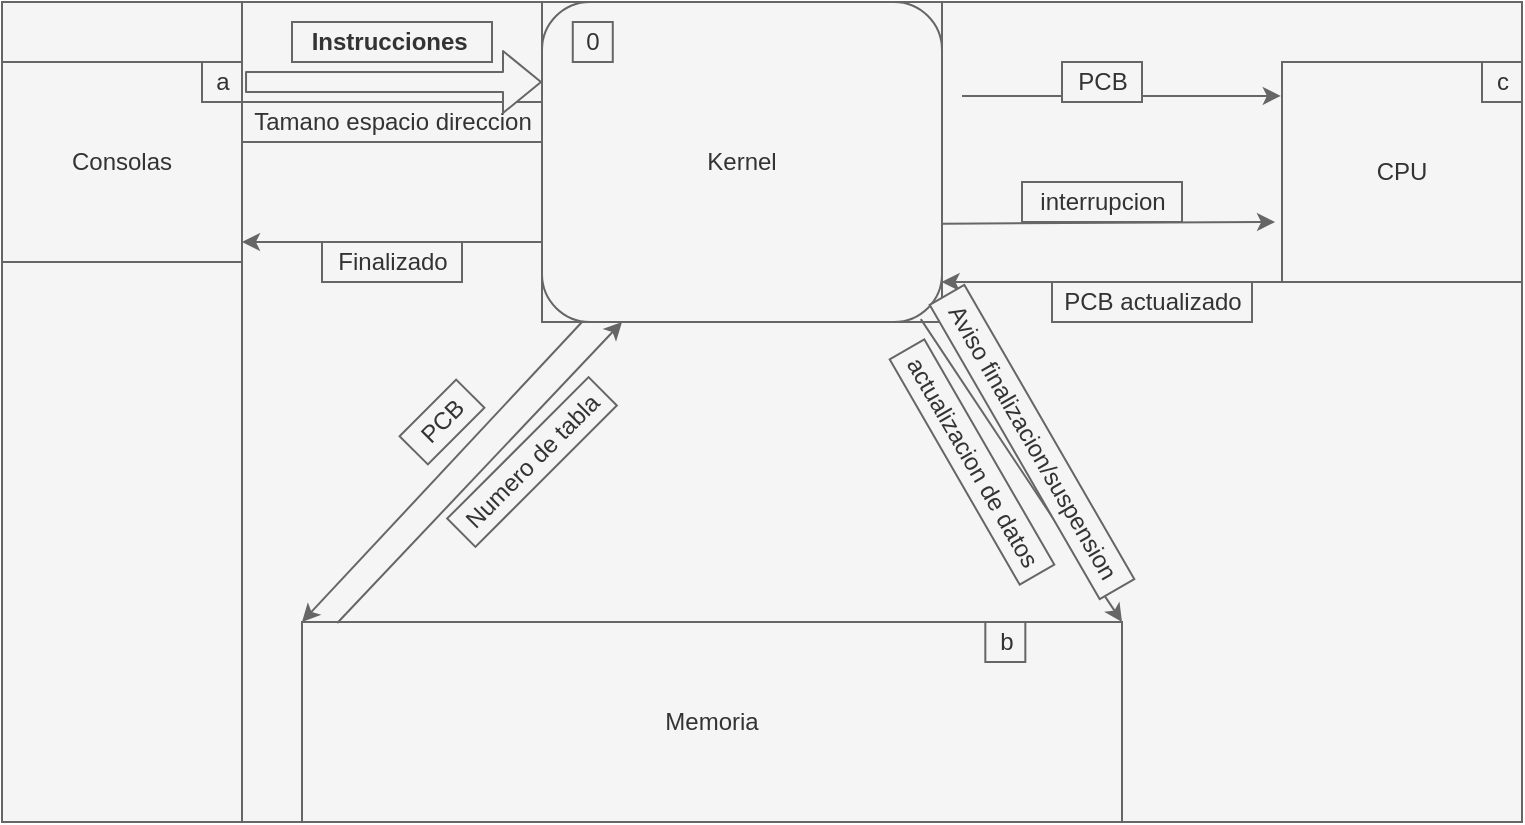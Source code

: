 <mxfile>
    <diagram id="QlLRnJXH2-OlNmKPxZ5u" name="Page-1">
        <mxGraphModel dx="829" dy="677" grid="1" gridSize="10" guides="1" tooltips="1" connect="1" arrows="1" fold="1" page="1" pageScale="1" pageWidth="850" pageHeight="1100" math="0" shadow="0">
            <root>
                <mxCell id="0"/>
                <mxCell id="1" parent="0"/>
                <mxCell id="55" value="" style="group;fillColor=#f5f5f5;fontColor=#333333;strokeColor=#666666;" vertex="1" connectable="0" parent="1">
                    <mxGeometry x="80" y="290" width="760" height="410" as="geometry"/>
                </mxCell>
                <mxCell id="14" value="" style="group;fillColor=#f5f5f5;fontColor=#333333;strokeColor=#666666;" parent="55" vertex="1" connectable="0">
                    <mxGeometry y="30" width="120" height="100" as="geometry"/>
                </mxCell>
                <mxCell id="3" value="Consolas&lt;br&gt;" style="rounded=0;whiteSpace=wrap;html=1;fillColor=#f5f5f5;fontColor=#333333;strokeColor=#666666;" parent="14" vertex="1">
                    <mxGeometry width="120" height="100" as="geometry"/>
                </mxCell>
                <mxCell id="5" value="a" style="text;html=1;align=center;verticalAlign=middle;resizable=0;points=[];autosize=1;strokeColor=#666666;fillColor=#f5f5f5;fontColor=#333333;" parent="14" vertex="1">
                    <mxGeometry x="100" width="20" height="20" as="geometry"/>
                </mxCell>
                <mxCell id="54" value="" style="group;fillColor=#f5f5f5;fontColor=#333333;strokeColor=#666666;" vertex="1" connectable="0" parent="55">
                    <mxGeometry x="120" width="640" height="410" as="geometry"/>
                </mxCell>
                <mxCell id="11" value="" style="group;fillColor=#f5f5f5;fontColor=#333333;strokeColor=#666666;" parent="54" vertex="1" connectable="0">
                    <mxGeometry x="30" y="310" width="410" height="100" as="geometry"/>
                </mxCell>
                <mxCell id="8" value="Memoria" style="rounded=0;whiteSpace=wrap;html=1;fillColor=#f5f5f5;fontColor=#333333;strokeColor=#666666;" parent="11" vertex="1">
                    <mxGeometry width="410" height="100" as="geometry"/>
                </mxCell>
                <mxCell id="10" value="b" style="text;html=1;align=center;verticalAlign=middle;resizable=0;points=[];autosize=1;strokeColor=#666666;fillColor=#f5f5f5;fontColor=#333333;" parent="11" vertex="1">
                    <mxGeometry x="341.667" width="20" height="20" as="geometry"/>
                </mxCell>
                <mxCell id="12" value="" style="group;fillColor=#f5f5f5;fontColor=#333333;strokeColor=#666666;" parent="54" vertex="1" connectable="0">
                    <mxGeometry x="150" width="200" height="160" as="geometry"/>
                </mxCell>
                <mxCell id="2" value="Kernel" style="rounded=1;whiteSpace=wrap;html=1;fillColor=#f5f5f5;fontColor=#333333;strokeColor=#666666;" parent="12" vertex="1">
                    <mxGeometry width="200" height="160" as="geometry"/>
                </mxCell>
                <mxCell id="4" value="0" style="text;html=1;align=center;verticalAlign=middle;resizable=0;points=[];autosize=1;strokeColor=#666666;fillColor=#f5f5f5;fontColor=#333333;" parent="12" vertex="1">
                    <mxGeometry x="15.385" y="10" width="20" height="20" as="geometry"/>
                </mxCell>
                <mxCell id="13" value="" style="group;fillColor=#f5f5f5;fontColor=#333333;strokeColor=#666666;" parent="54" vertex="1" connectable="0">
                    <mxGeometry x="520" y="30" width="120" height="110" as="geometry"/>
                </mxCell>
                <mxCell id="6" value="CPU" style="rounded=0;whiteSpace=wrap;html=1;fillColor=#f5f5f5;fontColor=#333333;strokeColor=#666666;" parent="13" vertex="1">
                    <mxGeometry width="120" height="110.0" as="geometry"/>
                </mxCell>
                <mxCell id="9" value="c" style="text;html=1;align=center;verticalAlign=middle;resizable=0;points=[];autosize=1;strokeColor=#666666;fillColor=#f5f5f5;fontColor=#333333;" parent="13" vertex="1">
                    <mxGeometry x="100" width="20" height="20" as="geometry"/>
                </mxCell>
                <mxCell id="16" style="edgeStyle=none;html=1;exitX=0;exitY=0.75;exitDx=0;exitDy=0;fillColor=#f5f5f5;strokeColor=#666666;" parent="54" source="2" edge="1">
                    <mxGeometry relative="1" as="geometry">
                        <mxPoint y="120" as="targetPoint"/>
                    </mxGeometry>
                </mxCell>
                <mxCell id="19" style="edgeStyle=none;html=1;exitX=0;exitY=1;exitDx=0;exitDy=0;entryX=0.999;entryY=0.875;entryDx=0;entryDy=0;entryPerimeter=0;fillColor=#f5f5f5;strokeColor=#666666;" parent="54" source="6" target="2" edge="1">
                    <mxGeometry relative="1" as="geometry"/>
                </mxCell>
                <mxCell id="23" value="&lt;b&gt;Instrucciones&amp;nbsp;&lt;/b&gt;" style="text;html=1;align=center;verticalAlign=middle;resizable=0;points=[];autosize=1;strokeColor=#666666;fillColor=#f5f5f5;fontColor=#333333;" parent="54" vertex="1">
                    <mxGeometry x="25" y="10" width="100" height="20" as="geometry"/>
                </mxCell>
                <mxCell id="24" value="Tamano espacio direccion" style="text;html=1;align=center;verticalAlign=middle;resizable=0;points=[];autosize=1;strokeColor=#666666;fillColor=#f5f5f5;fontColor=#333333;" parent="54" vertex="1">
                    <mxGeometry y="50" width="150" height="20" as="geometry"/>
                </mxCell>
                <mxCell id="26" value="Finalizado" style="text;html=1;align=center;verticalAlign=middle;resizable=0;points=[];autosize=1;strokeColor=#666666;fillColor=#f5f5f5;fontColor=#333333;" parent="54" vertex="1">
                    <mxGeometry x="40" y="120" width="70" height="20" as="geometry"/>
                </mxCell>
                <mxCell id="28" value="PCB" style="text;html=1;align=center;verticalAlign=middle;resizable=0;points=[];autosize=1;strokeColor=#666666;fillColor=#f5f5f5;rotation=-45;fontColor=#333333;" parent="54" vertex="1">
                    <mxGeometry x="80" y="200" width="40" height="20" as="geometry"/>
                </mxCell>
                <mxCell id="29" value="Numero de tabla" style="text;html=1;align=center;verticalAlign=middle;resizable=0;points=[];autosize=1;strokeColor=#666666;fillColor=#f5f5f5;rotation=-45;fontColor=#333333;" parent="54" vertex="1">
                    <mxGeometry x="95" y="220" width="100" height="20" as="geometry"/>
                </mxCell>
                <mxCell id="33" value="" style="endArrow=classic;html=1;entryX=0;entryY=0;entryDx=0;entryDy=0;fillColor=#f5f5f5;strokeColor=#666666;" parent="54" target="8" edge="1">
                    <mxGeometry width="50" height="50" relative="1" as="geometry">
                        <mxPoint x="170" y="160" as="sourcePoint"/>
                        <mxPoint x="280" y="90" as="targetPoint"/>
                        <Array as="points"/>
                    </mxGeometry>
                </mxCell>
                <mxCell id="34" value="" style="endArrow=classic;html=1;exitX=0.043;exitY=0.005;exitDx=0;exitDy=0;exitPerimeter=0;fillColor=#f5f5f5;strokeColor=#666666;" parent="54" source="8" edge="1">
                    <mxGeometry width="50" height="50" relative="1" as="geometry">
                        <mxPoint x="320" y="280" as="sourcePoint"/>
                        <mxPoint x="190" y="160" as="targetPoint"/>
                        <Array as="points"/>
                    </mxGeometry>
                </mxCell>
                <mxCell id="39" value="" style="endArrow=classic;html=1;exitX=0.947;exitY=0.991;exitDx=0;exitDy=0;exitPerimeter=0;entryX=1;entryY=0;entryDx=0;entryDy=0;fillColor=#f5f5f5;strokeColor=#666666;" parent="54" source="2" target="8" edge="1">
                    <mxGeometry width="50" height="50" relative="1" as="geometry">
                        <mxPoint x="190" y="220" as="sourcePoint"/>
                        <mxPoint x="440" y="300" as="targetPoint"/>
                    </mxGeometry>
                </mxCell>
                <mxCell id="41" value="Aviso finalizacion/suspension" style="text;html=1;align=center;verticalAlign=middle;resizable=0;points=[];autosize=1;strokeColor=#666666;fillColor=#f5f5f5;rotation=60;fontColor=#333333;" parent="54" vertex="1">
                    <mxGeometry x="310" y="210" width="170" height="20" as="geometry"/>
                </mxCell>
                <mxCell id="42" value="interrupcion" style="text;html=1;align=center;verticalAlign=middle;resizable=0;points=[];autosize=1;strokeColor=#666666;fillColor=#f5f5f5;fontColor=#333333;" parent="54" vertex="1">
                    <mxGeometry x="390" y="90" width="80" height="20" as="geometry"/>
                </mxCell>
                <mxCell id="44" style="edgeStyle=none;html=1;entryX=-0.005;entryY=0.154;entryDx=0;entryDy=0;entryPerimeter=0;fillColor=#f5f5f5;strokeColor=#666666;" parent="54" target="6" edge="1">
                    <mxGeometry relative="1" as="geometry">
                        <mxPoint x="520" y="50" as="targetPoint"/>
                        <mxPoint x="360" y="47" as="sourcePoint"/>
                    </mxGeometry>
                </mxCell>
                <mxCell id="47" value="PCB actualizado" style="text;html=1;align=center;verticalAlign=middle;resizable=0;points=[];autosize=1;strokeColor=#666666;fillColor=#f5f5f5;fontColor=#333333;" parent="54" vertex="1">
                    <mxGeometry x="405" y="140" width="100" height="20" as="geometry"/>
                </mxCell>
                <mxCell id="51" value="actualizacion de datos" style="text;html=1;align=center;verticalAlign=middle;resizable=0;points=[];autosize=1;strokeColor=#666666;fillColor=#f5f5f5;rotation=60;fontColor=#333333;" parent="54" vertex="1">
                    <mxGeometry x="300" y="220" width="130" height="20" as="geometry"/>
                </mxCell>
                <mxCell id="52" style="edgeStyle=none;html=1;exitX=1;exitY=0.25;exitDx=0;exitDy=0;entryX=-0.029;entryY=0.083;entryDx=0;entryDy=0;entryPerimeter=0;fillColor=#f5f5f5;strokeColor=#666666;" parent="54" edge="1">
                    <mxGeometry relative="1" as="geometry">
                        <mxPoint x="350" y="110.87" as="sourcePoint"/>
                        <mxPoint x="516.52" y="110" as="targetPoint"/>
                    </mxGeometry>
                </mxCell>
                <mxCell id="53" value="PCB" style="text;html=1;align=center;verticalAlign=middle;resizable=0;points=[];autosize=1;strokeColor=#666666;fillColor=#f5f5f5;fontColor=#333333;" parent="54" vertex="1">
                    <mxGeometry x="410" y="30" width="40" height="20" as="geometry"/>
                </mxCell>
                <mxCell id="25" value="" style="shape=flexArrow;endArrow=classic;html=1;exitX=1.076;exitY=0.501;exitDx=0;exitDy=0;exitPerimeter=0;entryX=0;entryY=0.25;entryDx=0;entryDy=0;fillColor=#f5f5f5;strokeColor=#666666;" parent="55" source="5" target="2" edge="1">
                    <mxGeometry width="50" height="50" relative="1" as="geometry">
                        <mxPoint x="220" y="460" as="sourcePoint"/>
                        <mxPoint x="360" y="333" as="targetPoint"/>
                    </mxGeometry>
                </mxCell>
            </root>
        </mxGraphModel>
    </diagram>
</mxfile>